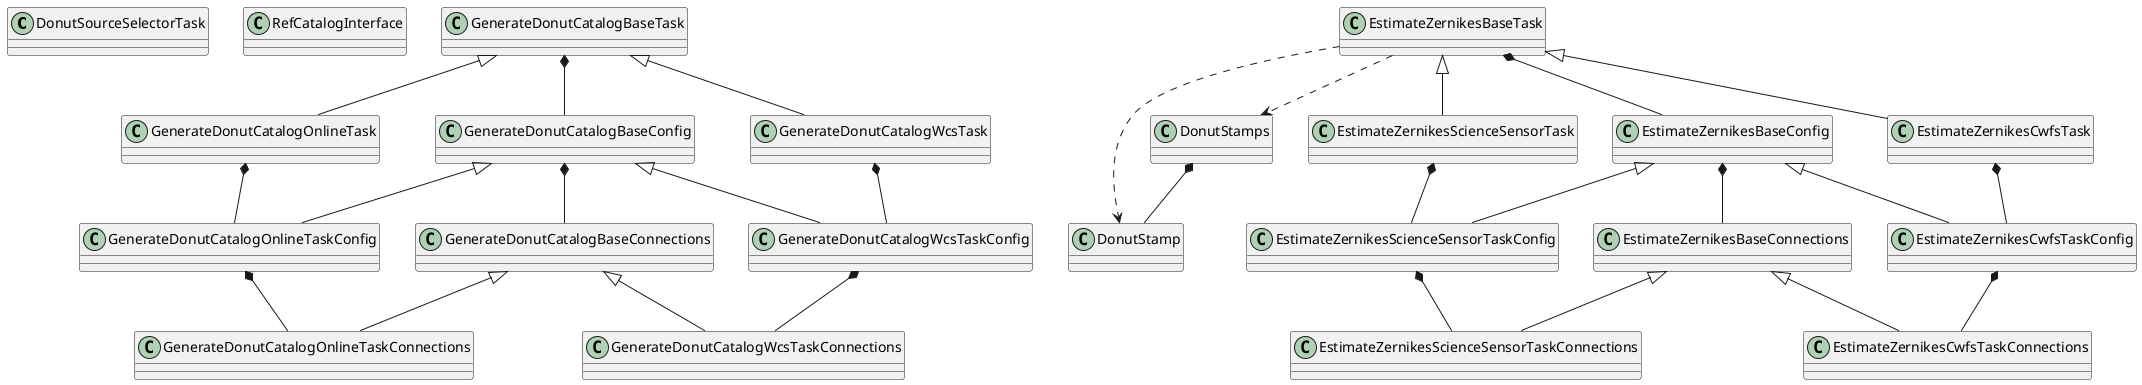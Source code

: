 @startuml
class DonutSourceSelectorTask
class RefCatalogInterface
GenerateDonutCatalogBaseConfig *-- GenerateDonutCatalogBaseConnections
GenerateDonutCatalogBaseTask *-- GenerateDonutCatalogBaseConfig
GenerateDonutCatalogBaseConnections <|-- GenerateDonutCatalogOnlineTaskConnections
GenerateDonutCatalogBaseConfig <|-- GenerateDonutCatalogOnlineTaskConfig
GenerateDonutCatalogBaseTask <|-- GenerateDonutCatalogOnlineTask
GenerateDonutCatalogOnlineTaskConfig *-- GenerateDonutCatalogOnlineTaskConnections
GenerateDonutCatalogOnlineTask *-- GenerateDonutCatalogOnlineTaskConfig
GenerateDonutCatalogBaseConnections <|-- GenerateDonutCatalogWcsTaskConnections
GenerateDonutCatalogBaseConfig <|-- GenerateDonutCatalogWcsTaskConfig
GenerateDonutCatalogBaseTask <|-- GenerateDonutCatalogWcsTask
GenerateDonutCatalogWcsTaskConfig *-- GenerateDonutCatalogWcsTaskConnections
GenerateDonutCatalogWcsTask *-- GenerateDonutCatalogWcsTaskConfig
DonutStamps *-- DonutStamp
EstimateZernikesBaseTask ..> DonutStamps
EstimateZernikesBaseTask ..> DonutStamp
EstimateZernikesBaseConfig *-- EstimateZernikesBaseConnections
EstimateZernikesBaseTask *-- EstimateZernikesBaseConfig
EstimateZernikesBaseConnections <|-- EstimateZernikesScienceSensorTaskConnections
EstimateZernikesBaseConfig <|-- EstimateZernikesScienceSensorTaskConfig
EstimateZernikesBaseTask <|-- EstimateZernikesScienceSensorTask
EstimateZernikesScienceSensorTaskConfig *-- EstimateZernikesScienceSensorTaskConnections
EstimateZernikesScienceSensorTask *-- EstimateZernikesScienceSensorTaskConfig
EstimateZernikesBaseConnections <|-- EstimateZernikesCwfsTaskConnections
EstimateZernikesBaseConfig <|-- EstimateZernikesCwfsTaskConfig
EstimateZernikesBaseTask <|-- EstimateZernikesCwfsTask
EstimateZernikesCwfsTaskConfig *-- EstimateZernikesCwfsTaskConnections
EstimateZernikesCwfsTask *-- EstimateZernikesCwfsTaskConfig
@enduml

